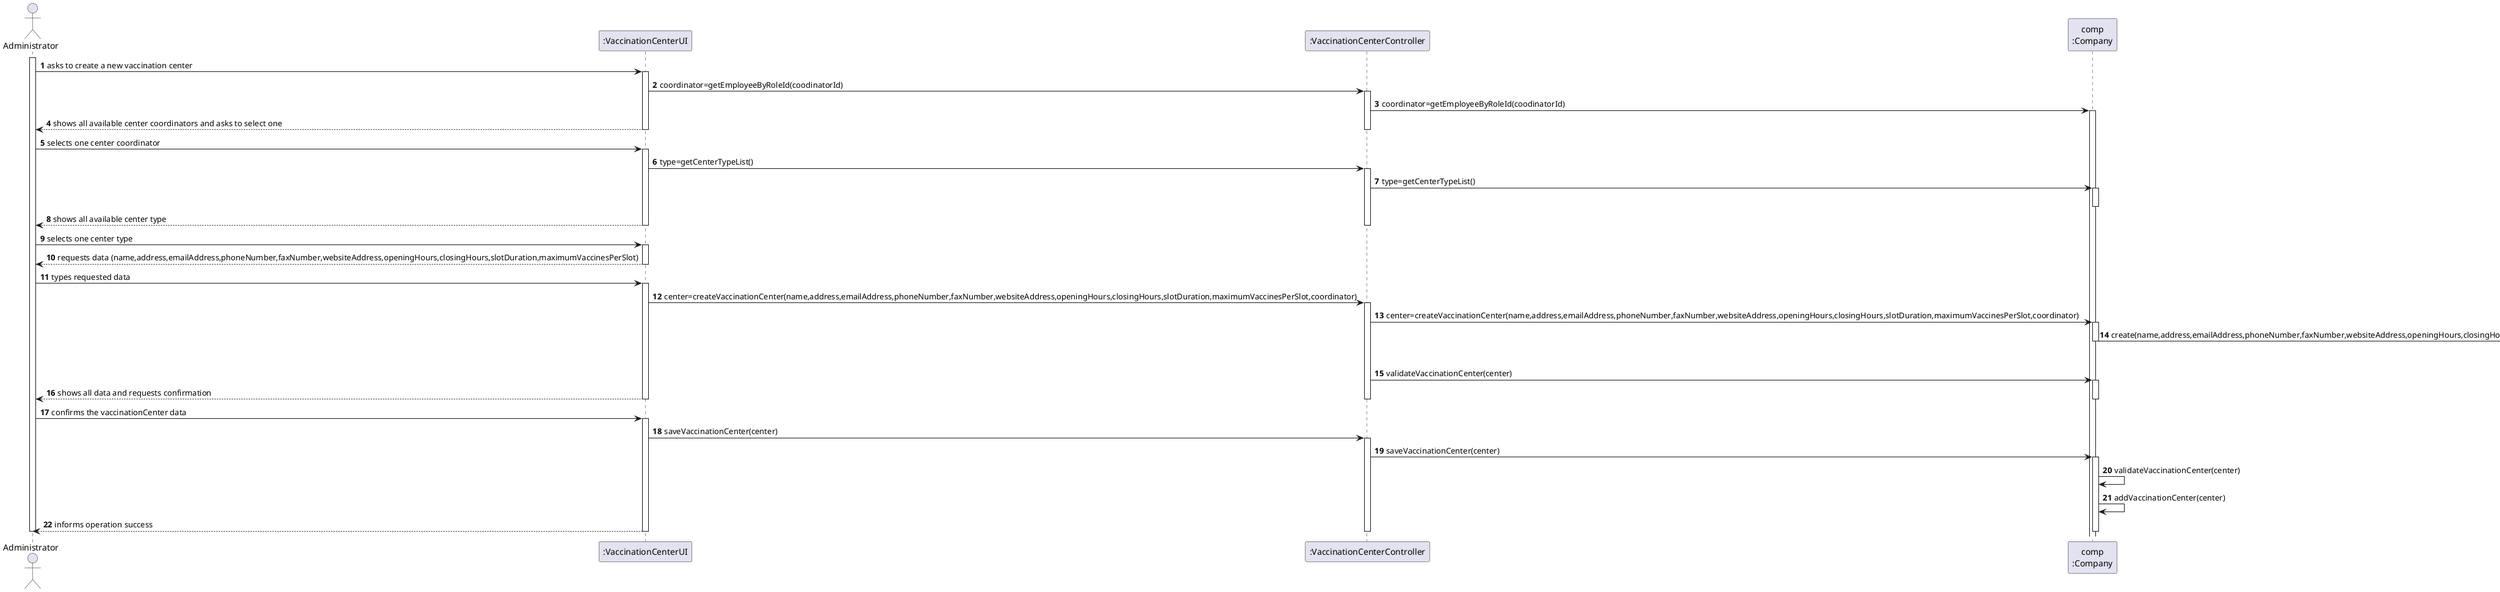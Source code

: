 @startuml US09_SD_V2
autonumber
actor "Administrator" as ADM

participant ":VaccinationCenterUI" as UI
participant ":VaccinationCenterController" as CTRL
participant "comp\n:Company" as COMP

activate ADM
ADM -> UI : asks to create a new vaccination center
activate UI

UI -> CTRL : coordinator=getEmployeeByRoleId(coodinatorId)
activate CTRL

CTRL -> COMP : coordinator=getEmployeeByRoleId(coodinatorId)
activate COMP

UI --> ADM : shows all available center coordinators and asks to select one
deactivate UI
deactivate CTRL

ADM -> UI : selects one center coordinator
activate UI

UI -> CTRL : type=getCenterTypeList()
activate CTRL

CTRL-> COMP : type=getCenterTypeList()
activate COMP
deactivate COMP

UI --> ADM : shows all available center type
deactivate UI
deactivate CTRL

ADM -> UI : selects one center type
activate UI

UI --> ADM : requests data (name,address,emailAddress,phoneNumber,faxNumber,websiteAddress,openingHours,closingHours,slotDuration,maximumVaccinesPerSlot)
deactivate UI

ADM -> UI : types requested data
activate UI

UI -> CTRL : center=createVaccinationCenter(name,address,emailAddress,phoneNumber,faxNumber,websiteAddress,openingHours,closingHours,slotDuration,maximumVaccinesPerSlot,coordinator)
activate CTRL

CTRL-> COMP : center=createVaccinationCenter(name,address,emailAddress,phoneNumber,faxNumber,websiteAddress,openingHours,closingHours,slotDuration,maximumVaccinesPerSlot,coordinator)
activate COMP

create "center\n:VaccinationCenter" as CENTER
COMP -> CENTER : create(name,address,emailAddress,phoneNumber,faxNumber,websiteAddress,openingHours,closingHours,slotDuration,maximumVaccinesPerSlot,coordinator)
deactivate COMP

CTRL -> COMP: validateVaccinationCenter(center)
activate COMP

UI --> ADM: shows all data and requests confirmation
deactivate COMP
deactivate CTRL
deactivate UI

ADM -> UI : confirms the vaccinationCenter data
activate UI
UI -> CTRL : saveVaccinationCenter(center)
activate CTRL

CTRL -> COMP : saveVaccinationCenter(center)
activate COMP

COMP -> COMP : validateVaccinationCenter(center)
COMP -> COMP : addVaccinationCenter(center)

UI --> ADM : informs operation success
deactivate COMP
deactivate CTRL
deactivate UI

deactivate ADM

@enduml